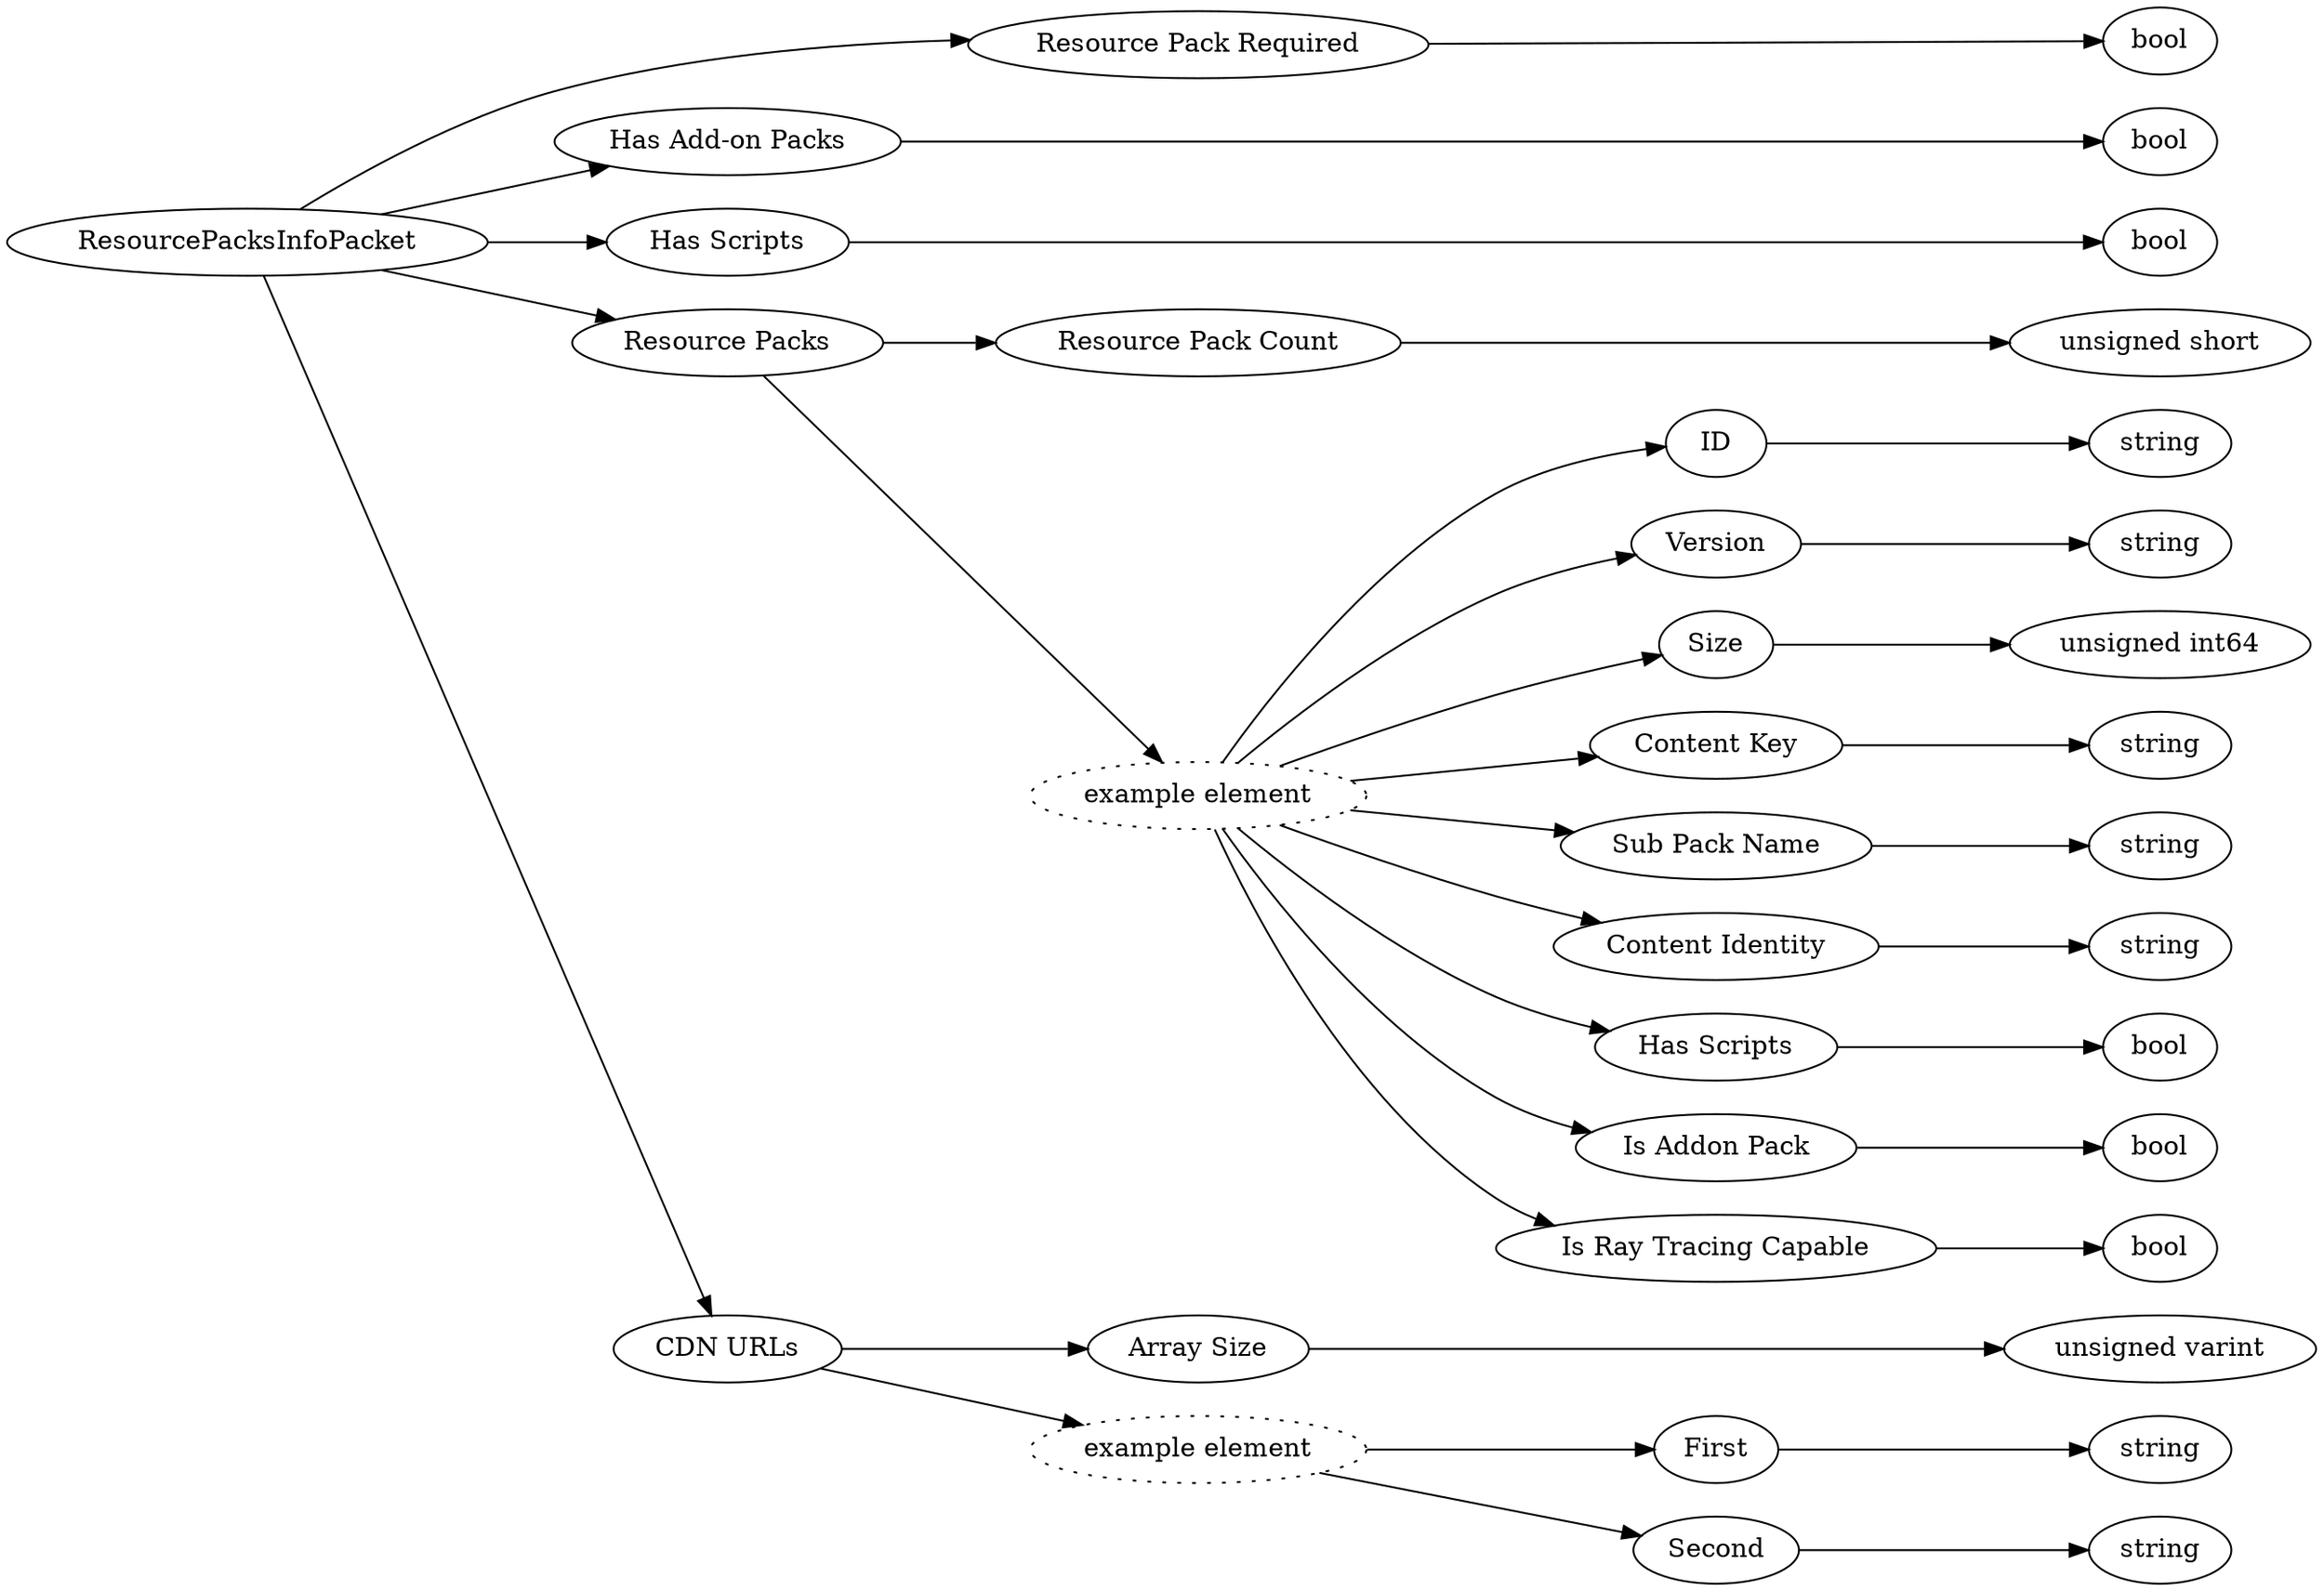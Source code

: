 digraph "ResourcePacksInfoPacket" {
rankdir = LR
0
0 -> 1
1 -> 2
0 -> 3
3 -> 4
0 -> 5
5 -> 6
0 -> 7
7 -> 8
8 -> 9
7 -> 10
10 -> 11
11 -> 12
10 -> 13
13 -> 14
10 -> 15
15 -> 16
10 -> 17
17 -> 18
10 -> 19
19 -> 20
10 -> 21
21 -> 22
10 -> 23
23 -> 24
10 -> 25
25 -> 26
10 -> 27
27 -> 28
0 -> 29
29 -> 30
30 -> 31
29 -> 32
32 -> 33
33 -> 34
32 -> 35
35 -> 36

0 [label="ResourcePacksInfoPacket",comment="name: \"ResourcePacksInfoPacket\", typeName: \"\", id: 0, branchId: 6, recurseId: -1, attributes: 0, notes: \"\""];
1 [label="Resource Pack Required",comment="name: \"Resource Pack Required\", typeName: \"\", id: 1, branchId: 0, recurseId: -1, attributes: 0, notes: \"\""];
2 [label="bool",comment="name: \"bool\", typeName: \"\", id: 2, branchId: 0, recurseId: -1, attributes: 512, notes: \"\""];
3 [label="Has Add-on Packs",comment="name: \"Has Add-on Packs\", typeName: \"\", id: 3, branchId: 0, recurseId: -1, attributes: 0, notes: \"\""];
4 [label="bool",comment="name: \"bool\", typeName: \"\", id: 4, branchId: 0, recurseId: -1, attributes: 512, notes: \"\""];
5 [label="Has Scripts",comment="name: \"Has Scripts\", typeName: \"\", id: 5, branchId: 0, recurseId: -1, attributes: 0, notes: \"\""];
6 [label="bool",comment="name: \"bool\", typeName: \"\", id: 6, branchId: 0, recurseId: -1, attributes: 512, notes: \"\""];
7 [label="Resource Packs",comment="name: \"Resource Packs\", typeName: \"\", id: 7, branchId: 0, recurseId: -1, attributes: 8, notes: \"\""];
8 [label="Resource Pack Count",comment="name: \"Resource Pack Count\", typeName: \"\", id: 8, branchId: 0, recurseId: -1, attributes: 0, notes: \"\""];
9 [label="unsigned short",comment="name: \"unsigned short\", typeName: \"\", id: 9, branchId: 0, recurseId: -1, attributes: 512, notes: \"\""];
10 [label="example element",style=dotted,comment="name: \"example element\", typeName: \"\", id: 10, branchId: 0, recurseId: -1, attributes: 16, notes: \"\""];
11 [label="ID",comment="name: \"ID\", typeName: \"\", id: 11, branchId: 0, recurseId: -1, attributes: 0, notes: \"\""];
12 [label="string",comment="name: \"string\", typeName: \"\", id: 12, branchId: 0, recurseId: -1, attributes: 512, notes: \"\""];
13 [label="Version",comment="name: \"Version\", typeName: \"\", id: 13, branchId: 0, recurseId: -1, attributes: 0, notes: \"\""];
14 [label="string",comment="name: \"string\", typeName: \"\", id: 14, branchId: 0, recurseId: -1, attributes: 512, notes: \"\""];
15 [label="Size",comment="name: \"Size\", typeName: \"\", id: 15, branchId: 0, recurseId: -1, attributes: 0, notes: \"\""];
16 [label="unsigned int64",comment="name: \"unsigned int64\", typeName: \"\", id: 16, branchId: 0, recurseId: -1, attributes: 512, notes: \"\""];
17 [label="Content Key",comment="name: \"Content Key\", typeName: \"\", id: 17, branchId: 0, recurseId: -1, attributes: 0, notes: \"\""];
18 [label="string",comment="name: \"string\", typeName: \"\", id: 18, branchId: 0, recurseId: -1, attributes: 512, notes: \"\""];
19 [label="Sub Pack Name",comment="name: \"Sub Pack Name\", typeName: \"\", id: 19, branchId: 0, recurseId: -1, attributes: 0, notes: \"\""];
20 [label="string",comment="name: \"string\", typeName: \"\", id: 20, branchId: 0, recurseId: -1, attributes: 512, notes: \"\""];
21 [label="Content Identity",comment="name: \"Content Identity\", typeName: \"\", id: 21, branchId: 0, recurseId: -1, attributes: 0, notes: \"\""];
22 [label="string",comment="name: \"string\", typeName: \"\", id: 22, branchId: 0, recurseId: -1, attributes: 512, notes: \"\""];
23 [label="Has Scripts",comment="name: \"Has Scripts\", typeName: \"\", id: 23, branchId: 0, recurseId: -1, attributes: 0, notes: \"\""];
24 [label="bool",comment="name: \"bool\", typeName: \"\", id: 24, branchId: 0, recurseId: -1, attributes: 512, notes: \"\""];
25 [label="Is Addon Pack",comment="name: \"Is Addon Pack\", typeName: \"\", id: 25, branchId: 0, recurseId: -1, attributes: 0, notes: \"Indicates this pack is part of an Add-On. Helps clients determine if the pack must be downloaded to join the server as Add-On packs are required to play without issues.\""];
26 [label="bool",comment="name: \"bool\", typeName: \"\", id: 26, branchId: 0, recurseId: -1, attributes: 512, notes: \"\""];
27 [label="Is Ray Tracing Capable",comment="name: \"Is Ray Tracing Capable\", typeName: \"\", id: 27, branchId: 0, recurseId: -1, attributes: 0, notes: \"\""];
28 [label="bool",comment="name: \"bool\", typeName: \"\", id: 28, branchId: 0, recurseId: -1, attributes: 512, notes: \"\""];
29 [label="CDN URLs",comment="name: \"CDN URLs\", typeName: \"\", id: 29, branchId: 0, recurseId: -1, attributes: 8, notes: \"\""];
30 [label="Array Size",comment="name: \"Array Size\", typeName: \"\", id: 30, branchId: 0, recurseId: -1, attributes: 0, notes: \"\""];
31 [label="unsigned varint",comment="name: \"unsigned varint\", typeName: \"\", id: 31, branchId: 0, recurseId: -1, attributes: 512, notes: \"\""];
32 [label="example element",style=dotted,comment="name: \"example element\", typeName: \"\", id: 32, branchId: 0, recurseId: -1, attributes: 16, notes: \"\""];
33 [label="First",comment="name: \"First\", typeName: \"\", id: 33, branchId: 0, recurseId: -1, attributes: 0, notes: \"\""];
34 [label="string",comment="name: \"string\", typeName: \"\", id: 34, branchId: 0, recurseId: -1, attributes: 512, notes: \"\""];
35 [label="Second",comment="name: \"Second\", typeName: \"\", id: 35, branchId: 0, recurseId: -1, attributes: 0, notes: \"\""];
36 [label="string",comment="name: \"string\", typeName: \"\", id: 36, branchId: 0, recurseId: -1, attributes: 512, notes: \"\""];
{ rank = max;2;4;6;9;12;14;16;18;20;22;24;26;28;31;34;36}

}
